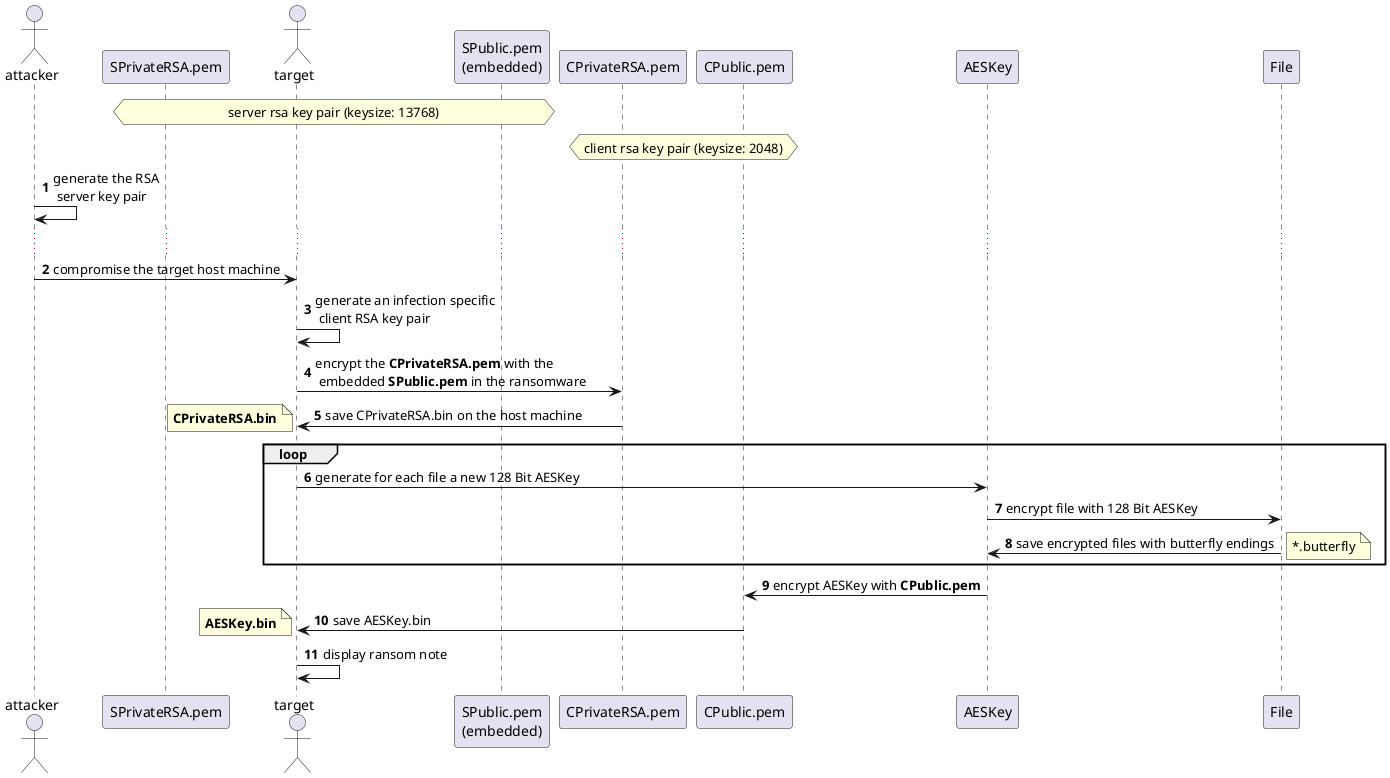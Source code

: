 @startuml
'https://plantuml.com/sequence-diagram

actor attacker
participant SPrivateRSA.pem as SPrivate
actor target
participant "SPublic.pem\n(embedded)" as SPublic
participant CPrivateRSA.pem as CPrivate
participant CPublic.pem as CPublic
participant AESKey
participant File

autonumber
hnote over SPrivate, SPublic: server rsa key pair (keysize: 13768)
hnote over CPrivate, CPublic: client rsa key pair (keysize: 2048)

attacker -> attacker: generate the RSA\n server key pair
...
attacker -> target: compromise the target host machine
target -> target: generate an infection specific\n client RSA key pair
target -> CPrivate: encrypt the **CPrivateRSA.pem** with the\n embedded **SPublic.pem** in the ransomware
CPrivate -> target: save CPrivateRSA.bin on the host machine
note left: **CPrivateRSA.bin**
loop
target -> AESKey: generate for each file a new 128 Bit AESKey
AESKey -> File: encrypt file with 128 Bit AESKey
File -> AESKey: save encrypted files with butterfly endings
note right: ~*.butterfly
end
AESKey -> CPublic: encrypt AESKey with **CPublic.pem**
CPublic -> target: save AESKey.bin
note left: **AESKey.bin**
target -> target: display ransom note

@enduml